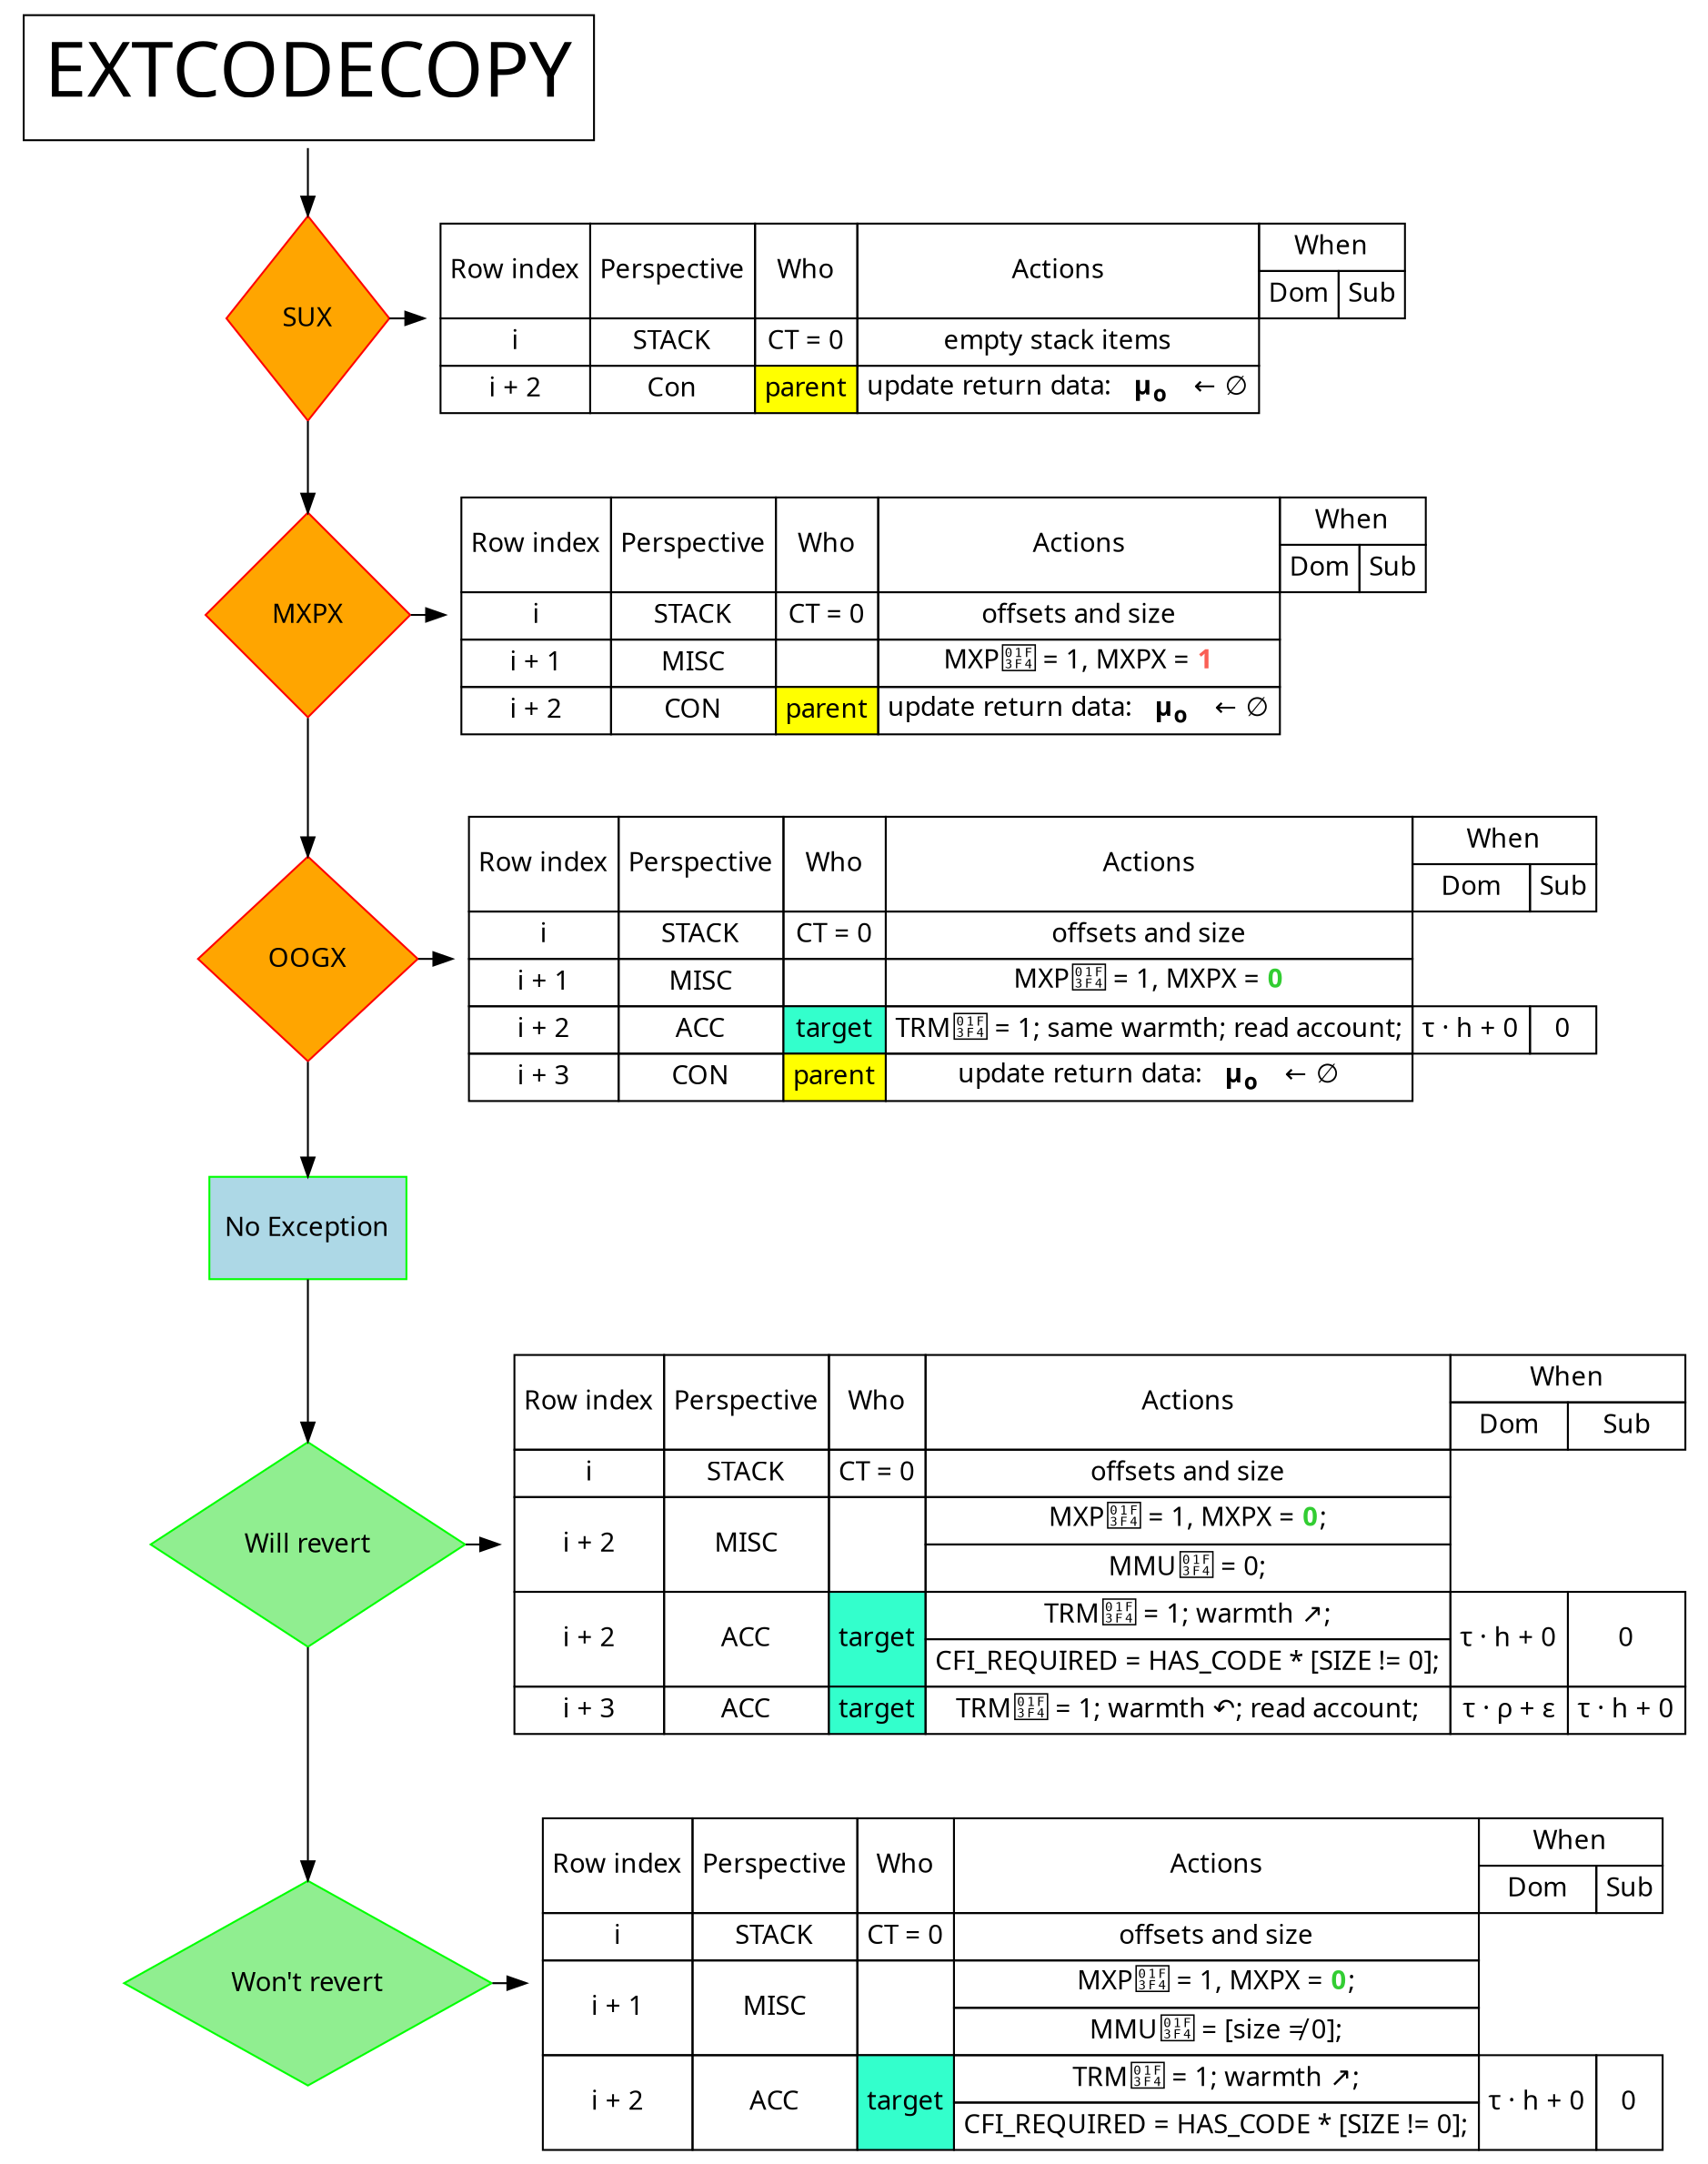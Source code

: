 # http://www.graphviz.org/content/cluster

digraph G {

  node [fontname = "Handlee"];
  node [shape=plaintext];
  edge [fontname = "Handlee"];

  inst [label=<
  <TABLE BORDER="0" CELLBORDER="1" CELLSPACING="0" CELLPADDING="10">
  <TR>
  <TD><FONT POINT-SIZE="40">EXTCODECOPY</FONT></TD>
  </TR>
  </TABLE>>];
  sux [
    label = "\nSUX\n ";
    shape = diamond;
    style = filled;
    fillcolor = "ORANGE";
    color = "RED";
  ];
  mxpx [
    label = "\nMXPX\n ";
    shape = diamond;
    style = filled;
    fillcolor = "ORANGE";
    color = "RED";
  ];
  oogx [
    label = "\nOOGX\n ";
    shape = diamond;
    style = filled;
    fillcolor = "ORANGE";
    color = "RED";
  ];
  unexceptional [
    label = "\nNo Exception\n ";
    shape = rect;
    style = filled;
    fillcolor = "LIGHTBLUE";
    color = "green";
  ];
  wont_revert [
    label = "\nWon't revert\n ";
    shape = diamond;
    style = filled;
    fillcolor = "LIGHTGREEN";
    color = "green";
  ];
  will_revert [
    label = "\nWill revert\n ";
    shape = diamond;
    style = filled;
    fillcolor = "LIGHTGREEN";
    color = "green";
  ];

  {
    rank=same;
    sux; sux_rows;
  }
  {
    rank=same;
    mxpx; mxpx_rows;
  }
  {
    rank=same;
    oogx; oogx_rows;
  }
  {
    rank=same;
    will_revert; will_revert_rows;
  }
  {
    rank=same;
    wont_revert; wont_revert_rows;
  }

  inst                       -> sux;
  sux                        -> sux_rows;
  sux                        -> mxpx;
  mxpx                       -> mxpx_rows;
  mxpx                       -> oogx
  oogx                       -> oogx_rows;
  oogx                       -> unexceptional;
  unexceptional              -> will_revert;
  will_revert                -> will_revert_rows;
  will_revert                -> wont_revert;
  wont_revert                -> wont_revert_rows;

sux_rows [label=<
<TABLE BORDER="0" CELLBORDER="1" CELLSPACING="0" CELLPADDING="4">
  <TR>
    <TD ROWSPAN="2">Row index</TD>
    <TD ROWSPAN="2">Perspective</TD>
    <TD ROWSPAN="2">Who</TD>
    <TD ROWSPAN="2" COLSPAN="1">Actions</TD>
    <TD ROWSPAN="1" COLSPAN="2">When</TD>
  </TR>
  <TR>
    <TD ROWSPAN="1" COLSPAN="1">Dom</TD>
    <TD ROWSPAN="1" COLSPAN="1">Sub</TD>
  </TR>
  <TR>
    <TD>i</TD>
    <TD>STACK</TD>
    <TD>CT = 0</TD>
    <TD>empty stack items</TD>
  </TR>
  <TR>
    <TD>i + 2</TD>
    <TD>Con</TD>
    <TD BGCOLOR="YELLOW">parent</TD>
    <TD COLSPAN="1">update return data: &nbsp; <B>μ<sub>o</sub></B> &shy;&nbsp; ← ∅</TD>
  </TR>
</TABLE>>];

mxpx_rows [label=<
<TABLE BORDER="0" CELLBORDER="1" CELLSPACING="0" CELLPADDING="4">
  <TR>
    <TD ROWSPAN="2">Row index</TD>
    <TD ROWSPAN="2">Perspective</TD>
    <TD ROWSPAN="2">Who</TD>
    <TD ROWSPAN="2" COLSPAN="1">Actions</TD>
    <TD ROWSPAN="1" COLSPAN="2">When</TD>
  </TR>
  <TR>
    <TD ROWSPAN="1" COLSPAN="1">Dom</TD>
    <TD ROWSPAN="1" COLSPAN="1">Sub</TD>
  </TR>
  <TR>
    <TD>i</TD>
    <TD>STACK</TD>
    <TD>CT = 0</TD>
    <TD>offsets and size</TD>
  </TR>
  <TR>
    <TD>i + 1</TD>
    <TD>MISC</TD>
    <TD></TD>
    <TD>MXP🏴 = 1, MXPX = <B><FONT COLOR="#FA5F55">1</FONT></B></TD>
  </TR>
  <TR>
    <TD>i + 2</TD>
    <TD>CON</TD>
    <TD BGCOLOR="YELLOW">parent</TD>
    <TD>update return data: &nbsp; <B>μ<sub>o</sub></B> &shy;&nbsp; ← ∅</TD>
  </TR>
</TABLE>>];

oogx_rows [label=<
<TABLE BORDER="0" CELLBORDER="1" CELLSPACING="0" CELLPADDING="4">
  <TR>
    <TD ROWSPAN="2">Row index</TD>
    <TD ROWSPAN="2">Perspective</TD>
    <TD ROWSPAN="2">Who</TD>
    <TD ROWSPAN="2" COLSPAN="1">Actions</TD>
    <TD ROWSPAN="1" COLSPAN="2">When</TD>
  </TR>
  <TR>
    <TD ROWSPAN="1" COLSPAN="1">Dom</TD>
    <TD ROWSPAN="1" COLSPAN="1">Sub</TD>
  </TR>
  <TR>
    <TD>i</TD>
    <TD>STACK</TD>
    <TD>CT = 0</TD>
    <TD>offsets and size</TD>
  </TR>
  <TR>
    <TD>i + 1</TD>
    <TD>MISC</TD>
    <TD></TD>
    <TD>MXP🏴 = 1, MXPX = <B><FONT COLOR="LIMEGREEN">0</FONT></B></TD>
  </TR>
  <TR>
    <TD>i + 2</TD>
    <TD>ACC</TD>
    <TD BGCOLOR=" #33FFCC ">target</TD>
    <TD>TRM🏴 = 1; same warmth; read account;</TD>
    <TD>τ · h + 0</TD><TD>0</TD>
  </TR>
  <TR>
    <TD>i + 3</TD>
    <TD>CON</TD>
    <TD BGCOLOR="YELLOW">parent</TD>
    <TD>update return data: &nbsp; <B>μ<sub>o</sub></B> &shy;&nbsp; ← ∅</TD>
  </TR>
</TABLE>>];

wont_revert_rows [label=<
<TABLE BORDER="0" CELLBORDER="1" CELLSPACING="0" CELLPADDING="4">
  <TR>
    <TD ROWSPAN="2">Row index</TD>
    <TD ROWSPAN="2">Perspective</TD>
    <TD ROWSPAN="2">Who</TD>
    <TD ROWSPAN="2" COLSPAN="1">Actions</TD>
    <TD ROWSPAN="1" COLSPAN="2">When</TD>
  </TR>
  <TR>
    <TD ROWSPAN="1" COLSPAN="1">Dom</TD>
    <TD ROWSPAN="1" COLSPAN="1">Sub</TD>
  </TR>
  <TR>
    <TD>i</TD>
    <TD>STACK</TD>
    <TD>CT = 0</TD>
    <TD>offsets and size</TD>
  </TR>
  <TR>
    <TD ROWSPAN="2">i + 1</TD>
    <TD ROWSPAN="2">MISC</TD>
    <TD ROWSPAN="2"></TD>
    <TD ROWSPAN="1">MXP🏴 = 1, MXPX = <B><FONT COLOR="LIMEGREEN">0</FONT></B>;</TD>
  </TR>
  <TR>
    <TD ROWSPAN="1">MMU🏴 = [size ≠ 0];</TD>
  </TR>
  <TR>
    <TD ROWSPAN="2">i + 2</TD>
    <TD ROWSPAN="2">ACC</TD>
    <TD ROWSPAN="2" BGCOLOR=" #33FFCC ">target</TD>
    <TD>TRM🏴 = 1; warmth ↗;</TD>
    <TD ROWSPAN="2">τ · h + 0</TD>
    <TD ROWSPAN="2">0</TD>
  </TR>
  <TR>
    <TD>CFI_REQUIRED = HAS_CODE * [SIZE != 0];</TD>
  </TR>
</TABLE>>];

will_revert_rows [label=<
<TABLE BORDER="0" CELLBORDER="1" CELLSPACING="0" CELLPADDING="4">
  <TR>
    <TD ROWSPAN="2">Row index</TD>
    <TD ROWSPAN="2">Perspective</TD>
    <TD ROWSPAN="2">Who</TD>
    <TD ROWSPAN="2" COLSPAN="1">Actions</TD>
    <TD ROWSPAN="1" COLSPAN="2">When</TD>
  </TR>
  <TR>
    <TD ROWSPAN="1" COLSPAN="1">Dom</TD>
    <TD ROWSPAN="1" COLSPAN="1">Sub</TD>
  </TR>
  <TR>
    <TD>i</TD>
    <TD>STACK</TD>
    <TD>CT = 0</TD>
    <TD>offsets and size</TD>
  </TR>
  <TR>
    <TD ROWSPAN="2">i + 2</TD>
    <TD ROWSPAN="2">MISC</TD>
    <TD ROWSPAN="2"></TD>
    <TD ROWSPAN="1">MXP🏴 = 1, MXPX = <B><FONT COLOR="LIMEGREEN">0</FONT></B>;</TD>
  </TR>
  <TR>
    <TD ROWSPAN="1">MMU🏴 = 0;</TD>
  </TR>
  <TR>
    <TD ROWSPAN="2">i + 2</TD>
    <TD ROWSPAN="2">ACC</TD>
    <TD ROWSPAN="2" BGCOLOR=" #33FFCC ">target</TD>
    <TD>TRM🏴 = 1; warmth ↗;</TD>
    <TD ROWSPAN="2">τ · h + 0</TD>
    <TD ROWSPAN="2">0</TD>
  </TR>
  <TR>
    <TD>CFI_REQUIRED = HAS_CODE * [SIZE != 0];</TD>
  </TR>
  <TR>
    <TD>i + 3</TD>
    <TD>ACC</TD>
    <TD BGCOLOR=" #33FFCC ">target</TD>
    <TD>TRM🏴 = 1; warmth ↶; read account;</TD>
    <TD>τ · ρ + ε</TD><TD>τ · h + 0</TD>
  </TR>
</TABLE>>];

}

